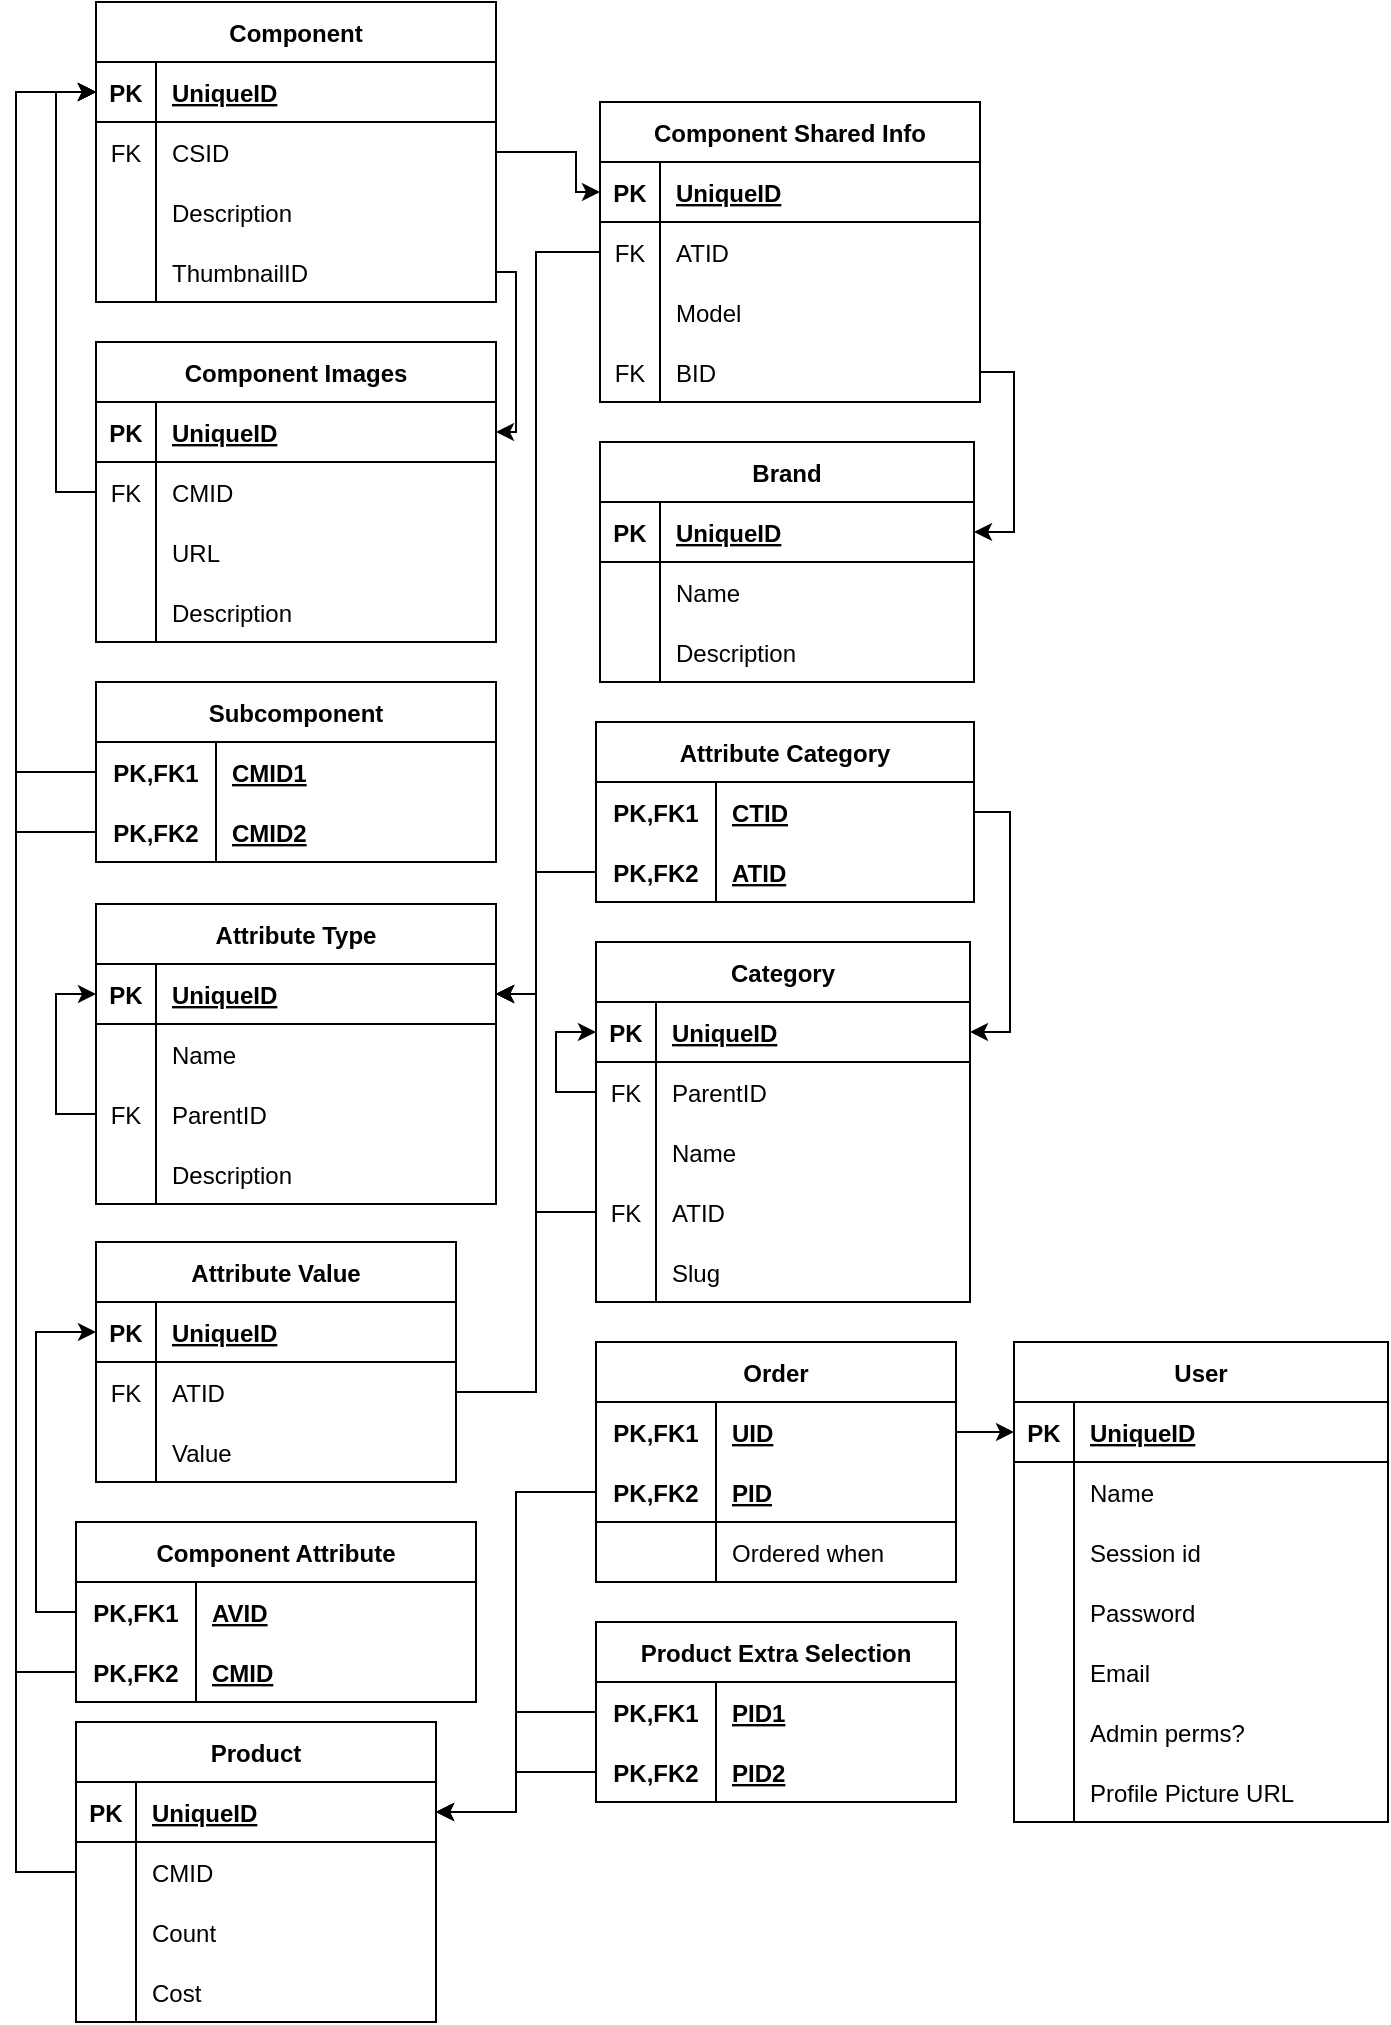 <mxfile version="15.8.7" type="device"><diagram id="23iRSUPoRavnBvh4doch" name="Page-1"><mxGraphModel dx="1422" dy="880" grid="1" gridSize="10" guides="1" tooltips="1" connect="1" arrows="1" fold="1" page="1" pageScale="1" pageWidth="827" pageHeight="1169" math="0" shadow="0"><root><mxCell id="0"/><mxCell id="1" parent="0"/><mxCell id="MmGcIDEYJPSd-V2OcOFl-33" value="User" style="shape=table;startSize=30;container=1;collapsible=1;childLayout=tableLayout;fixedRows=1;rowLines=0;fontStyle=1;align=center;resizeLast=1;html=0;" parent="1" vertex="1"><mxGeometry x="629" y="710" width="187" height="240" as="geometry"/></mxCell><mxCell id="MmGcIDEYJPSd-V2OcOFl-34" value="" style="shape=partialRectangle;collapsible=0;dropTarget=0;pointerEvents=0;fillColor=none;top=0;left=0;bottom=1;right=0;points=[[0,0.5],[1,0.5]];portConstraint=eastwest;html=0;" parent="MmGcIDEYJPSd-V2OcOFl-33" vertex="1"><mxGeometry y="30" width="187" height="30" as="geometry"/></mxCell><mxCell id="MmGcIDEYJPSd-V2OcOFl-35" value="PK" style="shape=partialRectangle;connectable=0;fillColor=none;top=0;left=0;bottom=0;right=0;fontStyle=1;overflow=hidden;html=0;" parent="MmGcIDEYJPSd-V2OcOFl-34" vertex="1"><mxGeometry width="30" height="30" as="geometry"><mxRectangle width="30" height="30" as="alternateBounds"/></mxGeometry></mxCell><mxCell id="MmGcIDEYJPSd-V2OcOFl-36" value="UniqueID" style="shape=partialRectangle;connectable=0;fillColor=none;top=0;left=0;bottom=0;right=0;align=left;spacingLeft=6;fontStyle=5;overflow=hidden;html=0;" parent="MmGcIDEYJPSd-V2OcOFl-34" vertex="1"><mxGeometry x="30" width="157" height="30" as="geometry"><mxRectangle width="157" height="30" as="alternateBounds"/></mxGeometry></mxCell><mxCell id="MmGcIDEYJPSd-V2OcOFl-37" value="" style="shape=partialRectangle;collapsible=0;dropTarget=0;pointerEvents=0;fillColor=none;top=0;left=0;bottom=0;right=0;points=[[0,0.5],[1,0.5]];portConstraint=eastwest;html=0;" parent="MmGcIDEYJPSd-V2OcOFl-33" vertex="1"><mxGeometry y="60" width="187" height="30" as="geometry"/></mxCell><mxCell id="MmGcIDEYJPSd-V2OcOFl-38" value="" style="shape=partialRectangle;connectable=0;fillColor=none;top=0;left=0;bottom=0;right=0;editable=1;overflow=hidden;html=0;" parent="MmGcIDEYJPSd-V2OcOFl-37" vertex="1"><mxGeometry width="30" height="30" as="geometry"><mxRectangle width="30" height="30" as="alternateBounds"/></mxGeometry></mxCell><mxCell id="MmGcIDEYJPSd-V2OcOFl-39" value="Name" style="shape=partialRectangle;connectable=0;fillColor=none;top=0;left=0;bottom=0;right=0;align=left;spacingLeft=6;overflow=hidden;html=0;" parent="MmGcIDEYJPSd-V2OcOFl-37" vertex="1"><mxGeometry x="30" width="157" height="30" as="geometry"><mxRectangle width="157" height="30" as="alternateBounds"/></mxGeometry></mxCell><mxCell id="MmGcIDEYJPSd-V2OcOFl-40" value="" style="shape=partialRectangle;collapsible=0;dropTarget=0;pointerEvents=0;fillColor=none;top=0;left=0;bottom=0;right=0;points=[[0,0.5],[1,0.5]];portConstraint=eastwest;html=0;" parent="MmGcIDEYJPSd-V2OcOFl-33" vertex="1"><mxGeometry y="90" width="187" height="30" as="geometry"/></mxCell><mxCell id="MmGcIDEYJPSd-V2OcOFl-41" value="" style="shape=partialRectangle;connectable=0;fillColor=none;top=0;left=0;bottom=0;right=0;editable=1;overflow=hidden;html=0;" parent="MmGcIDEYJPSd-V2OcOFl-40" vertex="1"><mxGeometry width="30" height="30" as="geometry"><mxRectangle width="30" height="30" as="alternateBounds"/></mxGeometry></mxCell><mxCell id="MmGcIDEYJPSd-V2OcOFl-42" value="Session id" style="shape=partialRectangle;connectable=0;fillColor=none;top=0;left=0;bottom=0;right=0;align=left;spacingLeft=6;overflow=hidden;html=0;" parent="MmGcIDEYJPSd-V2OcOFl-40" vertex="1"><mxGeometry x="30" width="157" height="30" as="geometry"><mxRectangle width="157" height="30" as="alternateBounds"/></mxGeometry></mxCell><mxCell id="MmGcIDEYJPSd-V2OcOFl-43" value="" style="shape=partialRectangle;collapsible=0;dropTarget=0;pointerEvents=0;fillColor=none;top=0;left=0;bottom=0;right=0;points=[[0,0.5],[1,0.5]];portConstraint=eastwest;html=0;" parent="MmGcIDEYJPSd-V2OcOFl-33" vertex="1"><mxGeometry y="120" width="187" height="30" as="geometry"/></mxCell><mxCell id="MmGcIDEYJPSd-V2OcOFl-44" value="" style="shape=partialRectangle;connectable=0;fillColor=none;top=0;left=0;bottom=0;right=0;editable=1;overflow=hidden;html=0;" parent="MmGcIDEYJPSd-V2OcOFl-43" vertex="1"><mxGeometry width="30" height="30" as="geometry"><mxRectangle width="30" height="30" as="alternateBounds"/></mxGeometry></mxCell><mxCell id="MmGcIDEYJPSd-V2OcOFl-45" value="Password" style="shape=partialRectangle;connectable=0;fillColor=none;top=0;left=0;bottom=0;right=0;align=left;spacingLeft=6;overflow=hidden;html=0;" parent="MmGcIDEYJPSd-V2OcOFl-43" vertex="1"><mxGeometry x="30" width="157" height="30" as="geometry"><mxRectangle width="157" height="30" as="alternateBounds"/></mxGeometry></mxCell><mxCell id="tNRwI_4g6TBKhlGuCXJg-9" style="shape=partialRectangle;collapsible=0;dropTarget=0;pointerEvents=0;fillColor=none;top=0;left=0;bottom=0;right=0;points=[[0,0.5],[1,0.5]];portConstraint=eastwest;html=0;" parent="MmGcIDEYJPSd-V2OcOFl-33" vertex="1"><mxGeometry y="150" width="187" height="30" as="geometry"/></mxCell><mxCell id="tNRwI_4g6TBKhlGuCXJg-10" style="shape=partialRectangle;connectable=0;fillColor=none;top=0;left=0;bottom=0;right=0;editable=1;overflow=hidden;html=0;" parent="tNRwI_4g6TBKhlGuCXJg-9" vertex="1"><mxGeometry width="30" height="30" as="geometry"><mxRectangle width="30" height="30" as="alternateBounds"/></mxGeometry></mxCell><mxCell id="tNRwI_4g6TBKhlGuCXJg-11" value="Email" style="shape=partialRectangle;connectable=0;fillColor=none;top=0;left=0;bottom=0;right=0;align=left;spacingLeft=6;overflow=hidden;html=0;" parent="tNRwI_4g6TBKhlGuCXJg-9" vertex="1"><mxGeometry x="30" width="157" height="30" as="geometry"><mxRectangle width="157" height="30" as="alternateBounds"/></mxGeometry></mxCell><mxCell id="tNRwI_4g6TBKhlGuCXJg-421" style="shape=partialRectangle;collapsible=0;dropTarget=0;pointerEvents=0;fillColor=none;top=0;left=0;bottom=0;right=0;points=[[0,0.5],[1,0.5]];portConstraint=eastwest;html=0;" parent="MmGcIDEYJPSd-V2OcOFl-33" vertex="1"><mxGeometry y="180" width="187" height="30" as="geometry"/></mxCell><mxCell id="tNRwI_4g6TBKhlGuCXJg-422" style="shape=partialRectangle;connectable=0;fillColor=none;top=0;left=0;bottom=0;right=0;editable=1;overflow=hidden;html=0;" parent="tNRwI_4g6TBKhlGuCXJg-421" vertex="1"><mxGeometry width="30" height="30" as="geometry"><mxRectangle width="30" height="30" as="alternateBounds"/></mxGeometry></mxCell><mxCell id="tNRwI_4g6TBKhlGuCXJg-423" value="Admin perms?" style="shape=partialRectangle;connectable=0;fillColor=none;top=0;left=0;bottom=0;right=0;align=left;spacingLeft=6;overflow=hidden;html=0;" parent="tNRwI_4g6TBKhlGuCXJg-421" vertex="1"><mxGeometry x="30" width="157" height="30" as="geometry"><mxRectangle width="157" height="30" as="alternateBounds"/></mxGeometry></mxCell><mxCell id="tNRwI_4g6TBKhlGuCXJg-439" style="shape=partialRectangle;collapsible=0;dropTarget=0;pointerEvents=0;fillColor=none;top=0;left=0;bottom=0;right=0;points=[[0,0.5],[1,0.5]];portConstraint=eastwest;html=0;" parent="MmGcIDEYJPSd-V2OcOFl-33" vertex="1"><mxGeometry y="210" width="187" height="30" as="geometry"/></mxCell><mxCell id="tNRwI_4g6TBKhlGuCXJg-440" style="shape=partialRectangle;connectable=0;fillColor=none;top=0;left=0;bottom=0;right=0;editable=1;overflow=hidden;html=0;" parent="tNRwI_4g6TBKhlGuCXJg-439" vertex="1"><mxGeometry width="30" height="30" as="geometry"><mxRectangle width="30" height="30" as="alternateBounds"/></mxGeometry></mxCell><mxCell id="tNRwI_4g6TBKhlGuCXJg-441" value="Profile Picture URL" style="shape=partialRectangle;connectable=0;fillColor=none;top=0;left=0;bottom=0;right=0;align=left;spacingLeft=6;overflow=hidden;html=0;" parent="tNRwI_4g6TBKhlGuCXJg-439" vertex="1"><mxGeometry x="30" width="157" height="30" as="geometry"><mxRectangle width="157" height="30" as="alternateBounds"/></mxGeometry></mxCell><mxCell id="tNRwI_4g6TBKhlGuCXJg-12" value="Category" style="shape=table;startSize=30;container=1;collapsible=1;childLayout=tableLayout;fixedRows=1;rowLines=0;fontStyle=1;align=center;resizeLast=1;" parent="1" vertex="1"><mxGeometry x="420" y="510" width="187" height="180" as="geometry"/></mxCell><mxCell id="tNRwI_4g6TBKhlGuCXJg-13" value="" style="shape=partialRectangle;collapsible=0;dropTarget=0;pointerEvents=0;fillColor=none;top=0;left=0;bottom=1;right=0;points=[[0,0.5],[1,0.5]];portConstraint=eastwest;" parent="tNRwI_4g6TBKhlGuCXJg-12" vertex="1"><mxGeometry y="30" width="187" height="30" as="geometry"/></mxCell><mxCell id="tNRwI_4g6TBKhlGuCXJg-14" value="PK" style="shape=partialRectangle;connectable=0;fillColor=none;top=0;left=0;bottom=0;right=0;fontStyle=1;overflow=hidden;" parent="tNRwI_4g6TBKhlGuCXJg-13" vertex="1"><mxGeometry width="30" height="30" as="geometry"><mxRectangle width="30" height="30" as="alternateBounds"/></mxGeometry></mxCell><mxCell id="tNRwI_4g6TBKhlGuCXJg-15" value="UniqueID" style="shape=partialRectangle;connectable=0;fillColor=none;top=0;left=0;bottom=0;right=0;align=left;spacingLeft=6;fontStyle=5;overflow=hidden;" parent="tNRwI_4g6TBKhlGuCXJg-13" vertex="1"><mxGeometry x="30" width="157" height="30" as="geometry"><mxRectangle width="157" height="30" as="alternateBounds"/></mxGeometry></mxCell><mxCell id="tNRwI_4g6TBKhlGuCXJg-26" style="edgeStyle=orthogonalEdgeStyle;rounded=0;orthogonalLoop=1;jettySize=auto;html=1;entryX=0;entryY=0.5;entryDx=0;entryDy=0;" parent="tNRwI_4g6TBKhlGuCXJg-12" target="tNRwI_4g6TBKhlGuCXJg-13" edge="1"><mxGeometry relative="1" as="geometry"/></mxCell><mxCell id="kxhBSiGNwXtFyT1vp2-s-200" style="edgeStyle=orthogonalEdgeStyle;rounded=0;orthogonalLoop=1;jettySize=auto;html=1;entryX=0;entryY=0.5;entryDx=0;entryDy=0;" parent="tNRwI_4g6TBKhlGuCXJg-12" source="hnGU2d2m3U3KhS0JqGgv-8" target="tNRwI_4g6TBKhlGuCXJg-13" edge="1"><mxGeometry relative="1" as="geometry"/></mxCell><mxCell id="hnGU2d2m3U3KhS0JqGgv-8" style="shape=partialRectangle;collapsible=0;dropTarget=0;pointerEvents=0;fillColor=none;top=0;left=0;bottom=0;right=0;points=[[0,0.5],[1,0.5]];portConstraint=eastwest;" parent="tNRwI_4g6TBKhlGuCXJg-12" vertex="1"><mxGeometry y="60" width="187" height="30" as="geometry"/></mxCell><mxCell id="hnGU2d2m3U3KhS0JqGgv-9" value="FK" style="shape=partialRectangle;connectable=0;fillColor=none;top=0;left=0;bottom=0;right=0;editable=1;overflow=hidden;" parent="hnGU2d2m3U3KhS0JqGgv-8" vertex="1"><mxGeometry width="30" height="30" as="geometry"><mxRectangle width="30" height="30" as="alternateBounds"/></mxGeometry></mxCell><mxCell id="hnGU2d2m3U3KhS0JqGgv-10" value="ParentID" style="shape=partialRectangle;connectable=0;fillColor=none;top=0;left=0;bottom=0;right=0;align=left;spacingLeft=6;overflow=hidden;" parent="hnGU2d2m3U3KhS0JqGgv-8" vertex="1"><mxGeometry x="30" width="157" height="30" as="geometry"><mxRectangle width="157" height="30" as="alternateBounds"/></mxGeometry></mxCell><mxCell id="tNRwI_4g6TBKhlGuCXJg-19" value="" style="shape=partialRectangle;collapsible=0;dropTarget=0;pointerEvents=0;fillColor=none;top=0;left=0;bottom=0;right=0;points=[[0,0.5],[1,0.5]];portConstraint=eastwest;" parent="tNRwI_4g6TBKhlGuCXJg-12" vertex="1"><mxGeometry y="90" width="187" height="30" as="geometry"/></mxCell><mxCell id="tNRwI_4g6TBKhlGuCXJg-20" value="" style="shape=partialRectangle;connectable=0;fillColor=none;top=0;left=0;bottom=0;right=0;editable=1;overflow=hidden;" parent="tNRwI_4g6TBKhlGuCXJg-19" vertex="1"><mxGeometry width="30" height="30" as="geometry"><mxRectangle width="30" height="30" as="alternateBounds"/></mxGeometry></mxCell><mxCell id="tNRwI_4g6TBKhlGuCXJg-21" value="Name" style="shape=partialRectangle;connectable=0;fillColor=none;top=0;left=0;bottom=0;right=0;align=left;spacingLeft=6;overflow=hidden;" parent="tNRwI_4g6TBKhlGuCXJg-19" vertex="1"><mxGeometry x="30" width="157" height="30" as="geometry"><mxRectangle width="157" height="30" as="alternateBounds"/></mxGeometry></mxCell><mxCell id="tNRwI_4g6TBKhlGuCXJg-412" style="shape=partialRectangle;collapsible=0;dropTarget=0;pointerEvents=0;fillColor=none;top=0;left=0;bottom=0;right=0;points=[[0,0.5],[1,0.5]];portConstraint=eastwest;" parent="tNRwI_4g6TBKhlGuCXJg-12" vertex="1"><mxGeometry y="120" width="187" height="30" as="geometry"/></mxCell><mxCell id="tNRwI_4g6TBKhlGuCXJg-413" value="FK" style="shape=partialRectangle;connectable=0;fillColor=none;top=0;left=0;bottom=0;right=0;editable=1;overflow=hidden;" parent="tNRwI_4g6TBKhlGuCXJg-412" vertex="1"><mxGeometry width="30" height="30" as="geometry"><mxRectangle width="30" height="30" as="alternateBounds"/></mxGeometry></mxCell><mxCell id="tNRwI_4g6TBKhlGuCXJg-414" value="ATID" style="shape=partialRectangle;connectable=0;fillColor=none;top=0;left=0;bottom=0;right=0;align=left;spacingLeft=6;overflow=hidden;" parent="tNRwI_4g6TBKhlGuCXJg-412" vertex="1"><mxGeometry x="30" width="157" height="30" as="geometry"><mxRectangle width="157" height="30" as="alternateBounds"/></mxGeometry></mxCell><mxCell id="My7fvn3C22tRZjhTI-W1-36" style="shape=partialRectangle;collapsible=0;dropTarget=0;pointerEvents=0;fillColor=none;top=0;left=0;bottom=0;right=0;points=[[0,0.5],[1,0.5]];portConstraint=eastwest;" parent="tNRwI_4g6TBKhlGuCXJg-12" vertex="1"><mxGeometry y="150" width="187" height="30" as="geometry"/></mxCell><mxCell id="My7fvn3C22tRZjhTI-W1-37" style="shape=partialRectangle;connectable=0;fillColor=none;top=0;left=0;bottom=0;right=0;editable=1;overflow=hidden;" parent="My7fvn3C22tRZjhTI-W1-36" vertex="1"><mxGeometry width="30" height="30" as="geometry"><mxRectangle width="30" height="30" as="alternateBounds"/></mxGeometry></mxCell><mxCell id="My7fvn3C22tRZjhTI-W1-38" value="Slug" style="shape=partialRectangle;connectable=0;fillColor=none;top=0;left=0;bottom=0;right=0;align=left;spacingLeft=6;overflow=hidden;" parent="My7fvn3C22tRZjhTI-W1-36" vertex="1"><mxGeometry x="30" width="157" height="30" as="geometry"><mxRectangle width="157" height="30" as="alternateBounds"/></mxGeometry></mxCell><mxCell id="tNRwI_4g6TBKhlGuCXJg-183" value="Order" style="shape=table;startSize=30;container=1;collapsible=1;childLayout=tableLayout;fixedRows=1;rowLines=0;fontStyle=1;align=center;resizeLast=1;" parent="1" vertex="1"><mxGeometry x="420" y="710" width="180" height="120" as="geometry"/></mxCell><mxCell id="tNRwI_4g6TBKhlGuCXJg-184" value="" style="shape=partialRectangle;collapsible=0;dropTarget=0;pointerEvents=0;fillColor=none;top=0;left=0;bottom=0;right=0;points=[[0,0.5],[1,0.5]];portConstraint=eastwest;" parent="tNRwI_4g6TBKhlGuCXJg-183" vertex="1"><mxGeometry y="30" width="180" height="30" as="geometry"/></mxCell><mxCell id="tNRwI_4g6TBKhlGuCXJg-185" value="PK,FK1" style="shape=partialRectangle;connectable=0;fillColor=none;top=0;left=0;bottom=0;right=0;fontStyle=1;overflow=hidden;" parent="tNRwI_4g6TBKhlGuCXJg-184" vertex="1"><mxGeometry width="60" height="30" as="geometry"><mxRectangle width="60" height="30" as="alternateBounds"/></mxGeometry></mxCell><mxCell id="tNRwI_4g6TBKhlGuCXJg-186" value="UID" style="shape=partialRectangle;connectable=0;fillColor=none;top=0;left=0;bottom=0;right=0;align=left;spacingLeft=6;fontStyle=5;overflow=hidden;" parent="tNRwI_4g6TBKhlGuCXJg-184" vertex="1"><mxGeometry x="60" width="120" height="30" as="geometry"><mxRectangle width="120" height="30" as="alternateBounds"/></mxGeometry></mxCell><mxCell id="tNRwI_4g6TBKhlGuCXJg-187" value="" style="shape=partialRectangle;collapsible=0;dropTarget=0;pointerEvents=0;fillColor=none;top=0;left=0;bottom=1;right=0;points=[[0,0.5],[1,0.5]];portConstraint=eastwest;" parent="tNRwI_4g6TBKhlGuCXJg-183" vertex="1"><mxGeometry y="60" width="180" height="30" as="geometry"/></mxCell><mxCell id="tNRwI_4g6TBKhlGuCXJg-188" value="PK,FK2" style="shape=partialRectangle;connectable=0;fillColor=none;top=0;left=0;bottom=0;right=0;fontStyle=1;overflow=hidden;" parent="tNRwI_4g6TBKhlGuCXJg-187" vertex="1"><mxGeometry width="60" height="30" as="geometry"><mxRectangle width="60" height="30" as="alternateBounds"/></mxGeometry></mxCell><mxCell id="tNRwI_4g6TBKhlGuCXJg-189" value="PID" style="shape=partialRectangle;connectable=0;fillColor=none;top=0;left=0;bottom=0;right=0;align=left;spacingLeft=6;fontStyle=5;overflow=hidden;" parent="tNRwI_4g6TBKhlGuCXJg-187" vertex="1"><mxGeometry x="60" width="120" height="30" as="geometry"><mxRectangle width="120" height="30" as="alternateBounds"/></mxGeometry></mxCell><mxCell id="tNRwI_4g6TBKhlGuCXJg-436" style="shape=partialRectangle;collapsible=0;dropTarget=0;pointerEvents=0;fillColor=none;top=0;left=0;bottom=1;right=0;points=[[0,0.5],[1,0.5]];portConstraint=eastwest;" parent="tNRwI_4g6TBKhlGuCXJg-183" vertex="1"><mxGeometry y="90" width="180" height="30" as="geometry"/></mxCell><mxCell id="tNRwI_4g6TBKhlGuCXJg-437" style="shape=partialRectangle;connectable=0;fillColor=none;top=0;left=0;bottom=0;right=0;fontStyle=1;overflow=hidden;" parent="tNRwI_4g6TBKhlGuCXJg-436" vertex="1"><mxGeometry width="60" height="30" as="geometry"><mxRectangle width="60" height="30" as="alternateBounds"/></mxGeometry></mxCell><mxCell id="tNRwI_4g6TBKhlGuCXJg-438" value="Ordered when" style="shape=partialRectangle;connectable=0;fillColor=none;top=0;left=0;bottom=0;right=0;align=left;spacingLeft=6;fontStyle=0;overflow=hidden;" parent="tNRwI_4g6TBKhlGuCXJg-436" vertex="1"><mxGeometry x="60" width="120" height="30" as="geometry"><mxRectangle width="120" height="30" as="alternateBounds"/></mxGeometry></mxCell><mxCell id="tNRwI_4g6TBKhlGuCXJg-322" style="edgeStyle=orthogonalEdgeStyle;rounded=0;orthogonalLoop=1;jettySize=auto;html=1;entryX=0;entryY=0.5;entryDx=0;entryDy=0;" parent="1" target="tNRwI_4g6TBKhlGuCXJg-13" edge="1"><mxGeometry relative="1" as="geometry"/></mxCell><mxCell id="tNRwI_4g6TBKhlGuCXJg-385" value="Attribute Type" style="shape=table;startSize=30;container=1;collapsible=1;childLayout=tableLayout;fixedRows=1;rowLines=0;fontStyle=1;align=center;resizeLast=1;" parent="1" vertex="1"><mxGeometry x="170" y="491" width="200" height="150" as="geometry"/></mxCell><mxCell id="tNRwI_4g6TBKhlGuCXJg-386" value="" style="shape=partialRectangle;collapsible=0;dropTarget=0;pointerEvents=0;fillColor=none;top=0;left=0;bottom=1;right=0;points=[[0,0.5],[1,0.5]];portConstraint=eastwest;" parent="tNRwI_4g6TBKhlGuCXJg-385" vertex="1"><mxGeometry y="30" width="200" height="30" as="geometry"/></mxCell><mxCell id="tNRwI_4g6TBKhlGuCXJg-387" value="PK" style="shape=partialRectangle;connectable=0;fillColor=none;top=0;left=0;bottom=0;right=0;fontStyle=1;overflow=hidden;" parent="tNRwI_4g6TBKhlGuCXJg-386" vertex="1"><mxGeometry width="30" height="30" as="geometry"><mxRectangle width="30" height="30" as="alternateBounds"/></mxGeometry></mxCell><mxCell id="tNRwI_4g6TBKhlGuCXJg-388" value="UniqueID" style="shape=partialRectangle;connectable=0;fillColor=none;top=0;left=0;bottom=0;right=0;align=left;spacingLeft=6;fontStyle=5;overflow=hidden;" parent="tNRwI_4g6TBKhlGuCXJg-386" vertex="1"><mxGeometry x="30" width="170" height="30" as="geometry"><mxRectangle width="170" height="30" as="alternateBounds"/></mxGeometry></mxCell><mxCell id="tNRwI_4g6TBKhlGuCXJg-389" value="" style="shape=partialRectangle;collapsible=0;dropTarget=0;pointerEvents=0;fillColor=none;top=0;left=0;bottom=0;right=0;points=[[0,0.5],[1,0.5]];portConstraint=eastwest;" parent="tNRwI_4g6TBKhlGuCXJg-385" vertex="1"><mxGeometry y="60" width="200" height="30" as="geometry"/></mxCell><mxCell id="tNRwI_4g6TBKhlGuCXJg-390" value="" style="shape=partialRectangle;connectable=0;fillColor=none;top=0;left=0;bottom=0;right=0;editable=1;overflow=hidden;" parent="tNRwI_4g6TBKhlGuCXJg-389" vertex="1"><mxGeometry width="30" height="30" as="geometry"><mxRectangle width="30" height="30" as="alternateBounds"/></mxGeometry></mxCell><mxCell id="tNRwI_4g6TBKhlGuCXJg-391" value="Name" style="shape=partialRectangle;connectable=0;fillColor=none;top=0;left=0;bottom=0;right=0;align=left;spacingLeft=6;overflow=hidden;" parent="tNRwI_4g6TBKhlGuCXJg-389" vertex="1"><mxGeometry x="30" width="170" height="30" as="geometry"><mxRectangle width="170" height="30" as="alternateBounds"/></mxGeometry></mxCell><mxCell id="kxhBSiGNwXtFyT1vp2-s-203" style="edgeStyle=orthogonalEdgeStyle;rounded=0;orthogonalLoop=1;jettySize=auto;html=1;entryX=0;entryY=0.5;entryDx=0;entryDy=0;" parent="tNRwI_4g6TBKhlGuCXJg-385" source="tNRwI_4g6TBKhlGuCXJg-392" target="tNRwI_4g6TBKhlGuCXJg-386" edge="1"><mxGeometry relative="1" as="geometry"/></mxCell><mxCell id="tNRwI_4g6TBKhlGuCXJg-392" value="" style="shape=partialRectangle;collapsible=0;dropTarget=0;pointerEvents=0;fillColor=none;top=0;left=0;bottom=0;right=0;points=[[0,0.5],[1,0.5]];portConstraint=eastwest;" parent="tNRwI_4g6TBKhlGuCXJg-385" vertex="1"><mxGeometry y="90" width="200" height="30" as="geometry"/></mxCell><mxCell id="tNRwI_4g6TBKhlGuCXJg-393" value="FK" style="shape=partialRectangle;connectable=0;fillColor=none;top=0;left=0;bottom=0;right=0;editable=1;overflow=hidden;" parent="tNRwI_4g6TBKhlGuCXJg-392" vertex="1"><mxGeometry width="30" height="30" as="geometry"><mxRectangle width="30" height="30" as="alternateBounds"/></mxGeometry></mxCell><mxCell id="tNRwI_4g6TBKhlGuCXJg-394" value="ParentID" style="shape=partialRectangle;connectable=0;fillColor=none;top=0;left=0;bottom=0;right=0;align=left;spacingLeft=6;overflow=hidden;" parent="tNRwI_4g6TBKhlGuCXJg-392" vertex="1"><mxGeometry x="30" width="170" height="30" as="geometry"><mxRectangle width="170" height="30" as="alternateBounds"/></mxGeometry></mxCell><mxCell id="tNRwI_4g6TBKhlGuCXJg-767" style="shape=partialRectangle;collapsible=0;dropTarget=0;pointerEvents=0;fillColor=none;top=0;left=0;bottom=0;right=0;points=[[0,0.5],[1,0.5]];portConstraint=eastwest;" parent="tNRwI_4g6TBKhlGuCXJg-385" vertex="1"><mxGeometry y="120" width="200" height="30" as="geometry"/></mxCell><mxCell id="tNRwI_4g6TBKhlGuCXJg-768" style="shape=partialRectangle;connectable=0;fillColor=none;top=0;left=0;bottom=0;right=0;editable=1;overflow=hidden;" parent="tNRwI_4g6TBKhlGuCXJg-767" vertex="1"><mxGeometry width="30" height="30" as="geometry"><mxRectangle width="30" height="30" as="alternateBounds"/></mxGeometry></mxCell><mxCell id="tNRwI_4g6TBKhlGuCXJg-769" value="Description" style="shape=partialRectangle;connectable=0;fillColor=none;top=0;left=0;bottom=0;right=0;align=left;spacingLeft=6;overflow=hidden;" parent="tNRwI_4g6TBKhlGuCXJg-767" vertex="1"><mxGeometry x="30" width="170" height="30" as="geometry"><mxRectangle width="170" height="30" as="alternateBounds"/></mxGeometry></mxCell><mxCell id="tNRwI_4g6TBKhlGuCXJg-488" value="Component Attribute" style="shape=table;startSize=30;container=1;collapsible=1;childLayout=tableLayout;fixedRows=1;rowLines=0;fontStyle=1;align=center;resizeLast=1;" parent="1" vertex="1"><mxGeometry x="160" y="800" width="200" height="90" as="geometry"/></mxCell><mxCell id="tNRwI_4g6TBKhlGuCXJg-489" value="" style="shape=partialRectangle;collapsible=0;dropTarget=0;pointerEvents=0;fillColor=none;top=0;left=0;bottom=0;right=0;points=[[0,0.5],[1,0.5]];portConstraint=eastwest;" parent="tNRwI_4g6TBKhlGuCXJg-488" vertex="1"><mxGeometry y="30" width="200" height="30" as="geometry"/></mxCell><mxCell id="tNRwI_4g6TBKhlGuCXJg-490" value="PK,FK1" style="shape=partialRectangle;connectable=0;fillColor=none;top=0;left=0;bottom=0;right=0;fontStyle=1;overflow=hidden;" parent="tNRwI_4g6TBKhlGuCXJg-489" vertex="1"><mxGeometry width="60" height="30" as="geometry"><mxRectangle width="60" height="30" as="alternateBounds"/></mxGeometry></mxCell><mxCell id="tNRwI_4g6TBKhlGuCXJg-491" value="AVID" style="shape=partialRectangle;connectable=0;fillColor=none;top=0;left=0;bottom=0;right=0;align=left;spacingLeft=6;fontStyle=5;overflow=hidden;" parent="tNRwI_4g6TBKhlGuCXJg-489" vertex="1"><mxGeometry x="60" width="140" height="30" as="geometry"><mxRectangle width="140" height="30" as="alternateBounds"/></mxGeometry></mxCell><mxCell id="tNRwI_4g6TBKhlGuCXJg-492" value="" style="shape=partialRectangle;collapsible=0;dropTarget=0;pointerEvents=0;fillColor=none;top=0;left=0;bottom=1;right=0;points=[[0,0.5],[1,0.5]];portConstraint=eastwest;" parent="tNRwI_4g6TBKhlGuCXJg-488" vertex="1"><mxGeometry y="60" width="200" height="30" as="geometry"/></mxCell><mxCell id="tNRwI_4g6TBKhlGuCXJg-493" value="PK,FK2" style="shape=partialRectangle;connectable=0;fillColor=none;top=0;left=0;bottom=0;right=0;fontStyle=1;overflow=hidden;" parent="tNRwI_4g6TBKhlGuCXJg-492" vertex="1"><mxGeometry width="60" height="30" as="geometry"><mxRectangle width="60" height="30" as="alternateBounds"/></mxGeometry></mxCell><mxCell id="tNRwI_4g6TBKhlGuCXJg-494" value="CMID" style="shape=partialRectangle;connectable=0;fillColor=none;top=0;left=0;bottom=0;right=0;align=left;spacingLeft=6;fontStyle=5;overflow=hidden;" parent="tNRwI_4g6TBKhlGuCXJg-492" vertex="1"><mxGeometry x="60" width="140" height="30" as="geometry"><mxRectangle width="140" height="30" as="alternateBounds"/></mxGeometry></mxCell><mxCell id="tNRwI_4g6TBKhlGuCXJg-501" value="Subcomponent" style="shape=table;startSize=30;container=1;collapsible=1;childLayout=tableLayout;fixedRows=1;rowLines=0;fontStyle=1;align=center;resizeLast=1;" parent="1" vertex="1"><mxGeometry x="170" y="380" width="200" height="90" as="geometry"/></mxCell><mxCell id="tNRwI_4g6TBKhlGuCXJg-502" value="" style="shape=partialRectangle;collapsible=0;dropTarget=0;pointerEvents=0;fillColor=none;top=0;left=0;bottom=0;right=0;points=[[0,0.5],[1,0.5]];portConstraint=eastwest;" parent="tNRwI_4g6TBKhlGuCXJg-501" vertex="1"><mxGeometry y="30" width="200" height="30" as="geometry"/></mxCell><mxCell id="tNRwI_4g6TBKhlGuCXJg-503" value="PK,FK1" style="shape=partialRectangle;connectable=0;fillColor=none;top=0;left=0;bottom=0;right=0;fontStyle=1;overflow=hidden;" parent="tNRwI_4g6TBKhlGuCXJg-502" vertex="1"><mxGeometry width="60" height="30" as="geometry"><mxRectangle width="60" height="30" as="alternateBounds"/></mxGeometry></mxCell><mxCell id="tNRwI_4g6TBKhlGuCXJg-504" value="CMID1" style="shape=partialRectangle;connectable=0;fillColor=none;top=0;left=0;bottom=0;right=0;align=left;spacingLeft=6;fontStyle=5;overflow=hidden;" parent="tNRwI_4g6TBKhlGuCXJg-502" vertex="1"><mxGeometry x="60" width="140" height="30" as="geometry"><mxRectangle width="140" height="30" as="alternateBounds"/></mxGeometry></mxCell><mxCell id="tNRwI_4g6TBKhlGuCXJg-529" style="shape=partialRectangle;collapsible=0;dropTarget=0;pointerEvents=0;fillColor=none;top=0;left=0;bottom=0;right=0;points=[[0,0.5],[1,0.5]];portConstraint=eastwest;" parent="tNRwI_4g6TBKhlGuCXJg-501" vertex="1"><mxGeometry y="60" width="200" height="30" as="geometry"/></mxCell><mxCell id="tNRwI_4g6TBKhlGuCXJg-530" value="PK,FK2" style="shape=partialRectangle;connectable=0;fillColor=none;top=0;left=0;bottom=0;right=0;fontStyle=1;overflow=hidden;" parent="tNRwI_4g6TBKhlGuCXJg-529" vertex="1"><mxGeometry width="60" height="30" as="geometry"><mxRectangle width="60" height="30" as="alternateBounds"/></mxGeometry></mxCell><mxCell id="tNRwI_4g6TBKhlGuCXJg-531" value="CMID2" style="shape=partialRectangle;connectable=0;fillColor=none;top=0;left=0;bottom=0;right=0;align=left;spacingLeft=6;fontStyle=5;overflow=hidden;" parent="tNRwI_4g6TBKhlGuCXJg-529" vertex="1"><mxGeometry x="60" width="140" height="30" as="geometry"><mxRectangle width="140" height="30" as="alternateBounds"/></mxGeometry></mxCell><mxCell id="My7fvn3C22tRZjhTI-W1-98" style="edgeStyle=orthogonalEdgeStyle;rounded=0;orthogonalLoop=1;jettySize=auto;html=1;" parent="1" source="tNRwI_4g6TBKhlGuCXJg-731" target="My7fvn3C22tRZjhTI-W1-86" edge="1"><mxGeometry relative="1" as="geometry"/></mxCell><mxCell id="tNRwI_4g6TBKhlGuCXJg-731" value="Product Extra Selection" style="shape=table;startSize=30;container=1;collapsible=1;childLayout=tableLayout;fixedRows=1;rowLines=0;fontStyle=1;align=center;resizeLast=1;" parent="1" vertex="1"><mxGeometry x="420" y="850" width="180" height="90" as="geometry"/></mxCell><mxCell id="tNRwI_4g6TBKhlGuCXJg-732" value="" style="shape=partialRectangle;collapsible=0;dropTarget=0;pointerEvents=0;fillColor=none;top=0;left=0;bottom=0;right=0;points=[[0,0.5],[1,0.5]];portConstraint=eastwest;" parent="tNRwI_4g6TBKhlGuCXJg-731" vertex="1"><mxGeometry y="30" width="180" height="30" as="geometry"/></mxCell><mxCell id="tNRwI_4g6TBKhlGuCXJg-733" value="PK,FK1" style="shape=partialRectangle;connectable=0;fillColor=none;top=0;left=0;bottom=0;right=0;fontStyle=1;overflow=hidden;" parent="tNRwI_4g6TBKhlGuCXJg-732" vertex="1"><mxGeometry width="60" height="30" as="geometry"><mxRectangle width="60" height="30" as="alternateBounds"/></mxGeometry></mxCell><mxCell id="tNRwI_4g6TBKhlGuCXJg-734" value="PID1" style="shape=partialRectangle;connectable=0;fillColor=none;top=0;left=0;bottom=0;right=0;align=left;spacingLeft=6;fontStyle=5;overflow=hidden;" parent="tNRwI_4g6TBKhlGuCXJg-732" vertex="1"><mxGeometry x="60" width="120" height="30" as="geometry"><mxRectangle width="120" height="30" as="alternateBounds"/></mxGeometry></mxCell><mxCell id="tNRwI_4g6TBKhlGuCXJg-735" value="" style="shape=partialRectangle;collapsible=0;dropTarget=0;pointerEvents=0;fillColor=none;top=0;left=0;bottom=1;right=0;points=[[0,0.5],[1,0.5]];portConstraint=eastwest;" parent="tNRwI_4g6TBKhlGuCXJg-731" vertex="1"><mxGeometry y="60" width="180" height="30" as="geometry"/></mxCell><mxCell id="tNRwI_4g6TBKhlGuCXJg-736" value="PK,FK2" style="shape=partialRectangle;connectable=0;fillColor=none;top=0;left=0;bottom=0;right=0;fontStyle=1;overflow=hidden;" parent="tNRwI_4g6TBKhlGuCXJg-735" vertex="1"><mxGeometry width="60" height="30" as="geometry"><mxRectangle width="60" height="30" as="alternateBounds"/></mxGeometry></mxCell><mxCell id="tNRwI_4g6TBKhlGuCXJg-737" value="PID2" style="shape=partialRectangle;connectable=0;fillColor=none;top=0;left=0;bottom=0;right=0;align=left;spacingLeft=6;fontStyle=5;overflow=hidden;" parent="tNRwI_4g6TBKhlGuCXJg-735" vertex="1"><mxGeometry x="60" width="120" height="30" as="geometry"><mxRectangle width="120" height="30" as="alternateBounds"/></mxGeometry></mxCell><mxCell id="tNRwI_4g6TBKhlGuCXJg-770" value="Component Shared Info" style="shape=table;startSize=30;container=1;collapsible=1;childLayout=tableLayout;fixedRows=1;rowLines=0;fontStyle=1;align=center;resizeLast=1;" parent="1" vertex="1"><mxGeometry x="422" y="90" width="190" height="150" as="geometry"/></mxCell><mxCell id="tNRwI_4g6TBKhlGuCXJg-771" value="" style="shape=partialRectangle;collapsible=0;dropTarget=0;pointerEvents=0;fillColor=none;top=0;left=0;bottom=1;right=0;points=[[0,0.5],[1,0.5]];portConstraint=eastwest;" parent="tNRwI_4g6TBKhlGuCXJg-770" vertex="1"><mxGeometry y="30" width="190" height="30" as="geometry"/></mxCell><mxCell id="tNRwI_4g6TBKhlGuCXJg-772" value="PK" style="shape=partialRectangle;connectable=0;fillColor=none;top=0;left=0;bottom=0;right=0;fontStyle=1;overflow=hidden;" parent="tNRwI_4g6TBKhlGuCXJg-771" vertex="1"><mxGeometry width="30" height="30" as="geometry"><mxRectangle width="30" height="30" as="alternateBounds"/></mxGeometry></mxCell><mxCell id="tNRwI_4g6TBKhlGuCXJg-773" value="UniqueID" style="shape=partialRectangle;connectable=0;fillColor=none;top=0;left=0;bottom=0;right=0;align=left;spacingLeft=6;fontStyle=5;overflow=hidden;" parent="tNRwI_4g6TBKhlGuCXJg-771" vertex="1"><mxGeometry x="30" width="160" height="30" as="geometry"><mxRectangle width="160" height="30" as="alternateBounds"/></mxGeometry></mxCell><mxCell id="tNRwI_4g6TBKhlGuCXJg-774" value="" style="shape=partialRectangle;collapsible=0;dropTarget=0;pointerEvents=0;fillColor=none;top=0;left=0;bottom=0;right=0;points=[[0,0.5],[1,0.5]];portConstraint=eastwest;" parent="tNRwI_4g6TBKhlGuCXJg-770" vertex="1"><mxGeometry y="60" width="190" height="30" as="geometry"/></mxCell><mxCell id="tNRwI_4g6TBKhlGuCXJg-775" value="FK" style="shape=partialRectangle;connectable=0;fillColor=none;top=0;left=0;bottom=0;right=0;editable=1;overflow=hidden;" parent="tNRwI_4g6TBKhlGuCXJg-774" vertex="1"><mxGeometry width="30" height="30" as="geometry"><mxRectangle width="30" height="30" as="alternateBounds"/></mxGeometry></mxCell><mxCell id="tNRwI_4g6TBKhlGuCXJg-776" value="ATID" style="shape=partialRectangle;connectable=0;fillColor=none;top=0;left=0;bottom=0;right=0;align=left;spacingLeft=6;overflow=hidden;" parent="tNRwI_4g6TBKhlGuCXJg-774" vertex="1"><mxGeometry x="30" width="160" height="30" as="geometry"><mxRectangle width="160" height="30" as="alternateBounds"/></mxGeometry></mxCell><mxCell id="kxhBSiGNwXtFyT1vp2-s-20" style="shape=partialRectangle;collapsible=0;dropTarget=0;pointerEvents=0;fillColor=none;top=0;left=0;bottom=0;right=0;points=[[0,0.5],[1,0.5]];portConstraint=eastwest;" parent="tNRwI_4g6TBKhlGuCXJg-770" vertex="1"><mxGeometry y="90" width="190" height="30" as="geometry"/></mxCell><mxCell id="kxhBSiGNwXtFyT1vp2-s-21" value="" style="shape=partialRectangle;connectable=0;fillColor=none;top=0;left=0;bottom=0;right=0;editable=1;overflow=hidden;" parent="kxhBSiGNwXtFyT1vp2-s-20" vertex="1"><mxGeometry width="30" height="30" as="geometry"><mxRectangle width="30" height="30" as="alternateBounds"/></mxGeometry></mxCell><mxCell id="kxhBSiGNwXtFyT1vp2-s-22" value="Model" style="shape=partialRectangle;connectable=0;fillColor=none;top=0;left=0;bottom=0;right=0;align=left;spacingLeft=6;overflow=hidden;" parent="kxhBSiGNwXtFyT1vp2-s-20" vertex="1"><mxGeometry x="30" width="160" height="30" as="geometry"><mxRectangle width="160" height="30" as="alternateBounds"/></mxGeometry></mxCell><mxCell id="My7fvn3C22tRZjhTI-W1-18" style="shape=partialRectangle;collapsible=0;dropTarget=0;pointerEvents=0;fillColor=none;top=0;left=0;bottom=0;right=0;points=[[0,0.5],[1,0.5]];portConstraint=eastwest;" parent="tNRwI_4g6TBKhlGuCXJg-770" vertex="1"><mxGeometry y="120" width="190" height="30" as="geometry"/></mxCell><mxCell id="My7fvn3C22tRZjhTI-W1-19" value="FK" style="shape=partialRectangle;connectable=0;fillColor=none;top=0;left=0;bottom=0;right=0;editable=1;overflow=hidden;" parent="My7fvn3C22tRZjhTI-W1-18" vertex="1"><mxGeometry width="30" height="30" as="geometry"><mxRectangle width="30" height="30" as="alternateBounds"/></mxGeometry></mxCell><mxCell id="My7fvn3C22tRZjhTI-W1-20" value="BID" style="shape=partialRectangle;connectable=0;fillColor=none;top=0;left=0;bottom=0;right=0;align=left;spacingLeft=6;overflow=hidden;" parent="My7fvn3C22tRZjhTI-W1-18" vertex="1"><mxGeometry x="30" width="160" height="30" as="geometry"><mxRectangle width="160" height="30" as="alternateBounds"/></mxGeometry></mxCell><mxCell id="tNRwI_4g6TBKhlGuCXJg-798" style="edgeStyle=orthogonalEdgeStyle;rounded=0;orthogonalLoop=1;jettySize=auto;html=1;" parent="1" source="tNRwI_4g6TBKhlGuCXJg-502" edge="1"><mxGeometry relative="1" as="geometry"><Array as="points"><mxPoint x="390" y="510"/><mxPoint x="390" y="375"/></Array></mxGeometry></mxCell><mxCell id="tNRwI_4g6TBKhlGuCXJg-799" style="edgeStyle=orthogonalEdgeStyle;rounded=0;orthogonalLoop=1;jettySize=auto;html=1;entryX=1;entryY=0.5;entryDx=0;entryDy=0;" parent="1" source="tNRwI_4g6TBKhlGuCXJg-529" edge="1"><mxGeometry relative="1" as="geometry"><Array as="points"><mxPoint x="390" y="540"/><mxPoint x="390" y="375"/></Array></mxGeometry></mxCell><mxCell id="tNRwI_4g6TBKhlGuCXJg-802" style="edgeStyle=orthogonalEdgeStyle;rounded=0;orthogonalLoop=1;jettySize=auto;html=1;entryX=1;entryY=0.5;entryDx=0;entryDy=0;" parent="1" source="tNRwI_4g6TBKhlGuCXJg-489" edge="1"><mxGeometry relative="1" as="geometry"><Array as="points"><mxPoint x="390" y="645"/><mxPoint x="390" y="375"/></Array></mxGeometry></mxCell><mxCell id="tNRwI_4g6TBKhlGuCXJg-804" style="edgeStyle=orthogonalEdgeStyle;rounded=0;orthogonalLoop=1;jettySize=auto;html=1;entryX=1;entryY=0.5;entryDx=0;entryDy=0;" parent="1" source="tNRwI_4g6TBKhlGuCXJg-732" edge="1"><mxGeometry relative="1" as="geometry"><Array as="points"><mxPoint x="390" y="815"/><mxPoint x="390" y="375"/></Array></mxGeometry></mxCell><mxCell id="tNRwI_4g6TBKhlGuCXJg-805" style="edgeStyle=orthogonalEdgeStyle;rounded=0;orthogonalLoop=1;jettySize=auto;html=1;entryX=1;entryY=0.5;entryDx=0;entryDy=0;" parent="1" source="tNRwI_4g6TBKhlGuCXJg-735" edge="1"><mxGeometry relative="1" as="geometry"><Array as="points"><mxPoint x="390" y="845"/><mxPoint x="390" y="375"/></Array></mxGeometry></mxCell><mxCell id="kxhBSiGNwXtFyT1vp2-s-4" value="Brand" style="shape=table;startSize=30;container=1;collapsible=1;childLayout=tableLayout;fixedRows=1;rowLines=0;fontStyle=1;align=center;resizeLast=1;" parent="1" vertex="1"><mxGeometry x="422" y="260" width="187" height="120" as="geometry"/></mxCell><mxCell id="kxhBSiGNwXtFyT1vp2-s-5" value="" style="shape=partialRectangle;collapsible=0;dropTarget=0;pointerEvents=0;fillColor=none;top=0;left=0;bottom=1;right=0;points=[[0,0.5],[1,0.5]];portConstraint=eastwest;" parent="kxhBSiGNwXtFyT1vp2-s-4" vertex="1"><mxGeometry y="30" width="187" height="30" as="geometry"/></mxCell><mxCell id="kxhBSiGNwXtFyT1vp2-s-6" value="PK" style="shape=partialRectangle;connectable=0;fillColor=none;top=0;left=0;bottom=0;right=0;fontStyle=1;overflow=hidden;" parent="kxhBSiGNwXtFyT1vp2-s-5" vertex="1"><mxGeometry width="30" height="30" as="geometry"><mxRectangle width="30" height="30" as="alternateBounds"/></mxGeometry></mxCell><mxCell id="kxhBSiGNwXtFyT1vp2-s-7" value="UniqueID" style="shape=partialRectangle;connectable=0;fillColor=none;top=0;left=0;bottom=0;right=0;align=left;spacingLeft=6;fontStyle=5;overflow=hidden;" parent="kxhBSiGNwXtFyT1vp2-s-5" vertex="1"><mxGeometry x="30" width="157" height="30" as="geometry"><mxRectangle width="157" height="30" as="alternateBounds"/></mxGeometry></mxCell><mxCell id="kxhBSiGNwXtFyT1vp2-s-8" value="" style="shape=partialRectangle;collapsible=0;dropTarget=0;pointerEvents=0;fillColor=none;top=0;left=0;bottom=0;right=0;points=[[0,0.5],[1,0.5]];portConstraint=eastwest;" parent="kxhBSiGNwXtFyT1vp2-s-4" vertex="1"><mxGeometry y="60" width="187" height="30" as="geometry"/></mxCell><mxCell id="kxhBSiGNwXtFyT1vp2-s-9" value="" style="shape=partialRectangle;connectable=0;fillColor=none;top=0;left=0;bottom=0;right=0;editable=1;overflow=hidden;" parent="kxhBSiGNwXtFyT1vp2-s-8" vertex="1"><mxGeometry width="30" height="30" as="geometry"><mxRectangle width="30" height="30" as="alternateBounds"/></mxGeometry></mxCell><mxCell id="kxhBSiGNwXtFyT1vp2-s-10" value="Name" style="shape=partialRectangle;connectable=0;fillColor=none;top=0;left=0;bottom=0;right=0;align=left;spacingLeft=6;overflow=hidden;" parent="kxhBSiGNwXtFyT1vp2-s-8" vertex="1"><mxGeometry x="30" width="157" height="30" as="geometry"><mxRectangle width="157" height="30" as="alternateBounds"/></mxGeometry></mxCell><mxCell id="kxhBSiGNwXtFyT1vp2-s-11" value="" style="shape=partialRectangle;collapsible=0;dropTarget=0;pointerEvents=0;fillColor=none;top=0;left=0;bottom=0;right=0;points=[[0,0.5],[1,0.5]];portConstraint=eastwest;" parent="kxhBSiGNwXtFyT1vp2-s-4" vertex="1"><mxGeometry y="90" width="187" height="30" as="geometry"/></mxCell><mxCell id="kxhBSiGNwXtFyT1vp2-s-12" value="" style="shape=partialRectangle;connectable=0;fillColor=none;top=0;left=0;bottom=0;right=0;editable=1;overflow=hidden;" parent="kxhBSiGNwXtFyT1vp2-s-11" vertex="1"><mxGeometry width="30" height="30" as="geometry"><mxRectangle width="30" height="30" as="alternateBounds"/></mxGeometry></mxCell><mxCell id="kxhBSiGNwXtFyT1vp2-s-13" value="Description" style="shape=partialRectangle;connectable=0;fillColor=none;top=0;left=0;bottom=0;right=0;align=left;spacingLeft=6;overflow=hidden;" parent="kxhBSiGNwXtFyT1vp2-s-11" vertex="1"><mxGeometry x="30" width="157" height="30" as="geometry"><mxRectangle width="157" height="30" as="alternateBounds"/></mxGeometry></mxCell><mxCell id="kxhBSiGNwXtFyT1vp2-s-168" value="Attribute Category" style="shape=table;startSize=30;container=1;collapsible=1;childLayout=tableLayout;fixedRows=1;rowLines=0;fontStyle=1;align=center;resizeLast=1;" parent="1" vertex="1"><mxGeometry x="420" y="400" width="189" height="90" as="geometry"/></mxCell><mxCell id="kxhBSiGNwXtFyT1vp2-s-169" value="" style="shape=partialRectangle;collapsible=0;dropTarget=0;pointerEvents=0;fillColor=none;top=0;left=0;bottom=0;right=0;points=[[0,0.5],[1,0.5]];portConstraint=eastwest;" parent="kxhBSiGNwXtFyT1vp2-s-168" vertex="1"><mxGeometry y="30" width="189" height="30" as="geometry"/></mxCell><mxCell id="kxhBSiGNwXtFyT1vp2-s-170" value="PK,FK1" style="shape=partialRectangle;connectable=0;fillColor=none;top=0;left=0;bottom=0;right=0;fontStyle=1;overflow=hidden;" parent="kxhBSiGNwXtFyT1vp2-s-169" vertex="1"><mxGeometry width="60" height="30" as="geometry"><mxRectangle width="60" height="30" as="alternateBounds"/></mxGeometry></mxCell><mxCell id="kxhBSiGNwXtFyT1vp2-s-171" value="CTID" style="shape=partialRectangle;connectable=0;fillColor=none;top=0;left=0;bottom=0;right=0;align=left;spacingLeft=6;fontStyle=5;overflow=hidden;" parent="kxhBSiGNwXtFyT1vp2-s-169" vertex="1"><mxGeometry x="60" width="129" height="30" as="geometry"><mxRectangle width="129" height="30" as="alternateBounds"/></mxGeometry></mxCell><mxCell id="kxhBSiGNwXtFyT1vp2-s-172" value="" style="shape=partialRectangle;collapsible=0;dropTarget=0;pointerEvents=0;fillColor=none;top=0;left=0;bottom=1;right=0;points=[[0,0.5],[1,0.5]];portConstraint=eastwest;" parent="kxhBSiGNwXtFyT1vp2-s-168" vertex="1"><mxGeometry y="60" width="189" height="30" as="geometry"/></mxCell><mxCell id="kxhBSiGNwXtFyT1vp2-s-173" value="PK,FK2" style="shape=partialRectangle;connectable=0;fillColor=none;top=0;left=0;bottom=0;right=0;fontStyle=1;overflow=hidden;" parent="kxhBSiGNwXtFyT1vp2-s-172" vertex="1"><mxGeometry width="60" height="30" as="geometry"><mxRectangle width="60" height="30" as="alternateBounds"/></mxGeometry></mxCell><mxCell id="kxhBSiGNwXtFyT1vp2-s-174" value="ATID" style="shape=partialRectangle;connectable=0;fillColor=none;top=0;left=0;bottom=0;right=0;align=left;spacingLeft=6;fontStyle=5;overflow=hidden;" parent="kxhBSiGNwXtFyT1vp2-s-172" vertex="1"><mxGeometry x="60" width="129" height="30" as="geometry"><mxRectangle width="129" height="30" as="alternateBounds"/></mxGeometry></mxCell><mxCell id="kxhBSiGNwXtFyT1vp2-s-204" style="edgeStyle=orthogonalEdgeStyle;rounded=0;orthogonalLoop=1;jettySize=auto;html=1;entryX=0;entryY=0.5;entryDx=0;entryDy=0;" parent="1" source="tNRwI_4g6TBKhlGuCXJg-184" target="MmGcIDEYJPSd-V2OcOFl-34" edge="1"><mxGeometry relative="1" as="geometry"/></mxCell><mxCell id="kxhBSiGNwXtFyT1vp2-s-238" style="edgeStyle=orthogonalEdgeStyle;rounded=0;orthogonalLoop=1;jettySize=auto;html=1;entryX=0;entryY=0.5;entryDx=0;entryDy=0;" parent="1" target="tNRwI_4g6TBKhlGuCXJg-386" edge="1"><mxGeometry relative="1" as="geometry"/></mxCell><mxCell id="kxhBSiGNwXtFyT1vp2-s-241" value="Component" style="shape=table;startSize=30;container=1;collapsible=1;childLayout=tableLayout;fixedRows=1;rowLines=0;fontStyle=1;align=center;resizeLast=1;" parent="1" vertex="1"><mxGeometry x="170" y="40" width="200" height="150" as="geometry"/></mxCell><mxCell id="kxhBSiGNwXtFyT1vp2-s-242" value="" style="shape=partialRectangle;collapsible=0;dropTarget=0;pointerEvents=0;fillColor=none;top=0;left=0;bottom=1;right=0;points=[[0,0.5],[1,0.5]];portConstraint=eastwest;" parent="kxhBSiGNwXtFyT1vp2-s-241" vertex="1"><mxGeometry y="30" width="200" height="30" as="geometry"/></mxCell><mxCell id="kxhBSiGNwXtFyT1vp2-s-243" value="PK" style="shape=partialRectangle;connectable=0;fillColor=none;top=0;left=0;bottom=0;right=0;fontStyle=1;overflow=hidden;" parent="kxhBSiGNwXtFyT1vp2-s-242" vertex="1"><mxGeometry width="30" height="30" as="geometry"><mxRectangle width="30" height="30" as="alternateBounds"/></mxGeometry></mxCell><mxCell id="kxhBSiGNwXtFyT1vp2-s-244" value="UniqueID" style="shape=partialRectangle;connectable=0;fillColor=none;top=0;left=0;bottom=0;right=0;align=left;spacingLeft=6;fontStyle=5;overflow=hidden;" parent="kxhBSiGNwXtFyT1vp2-s-242" vertex="1"><mxGeometry x="30" width="170" height="30" as="geometry"><mxRectangle width="170" height="30" as="alternateBounds"/></mxGeometry></mxCell><mxCell id="kxhBSiGNwXtFyT1vp2-s-245" value="" style="shape=partialRectangle;collapsible=0;dropTarget=0;pointerEvents=0;fillColor=none;top=0;left=0;bottom=0;right=0;points=[[0,0.5],[1,0.5]];portConstraint=eastwest;" parent="kxhBSiGNwXtFyT1vp2-s-241" vertex="1"><mxGeometry y="60" width="200" height="30" as="geometry"/></mxCell><mxCell id="kxhBSiGNwXtFyT1vp2-s-246" value="FK" style="shape=partialRectangle;connectable=0;fillColor=none;top=0;left=0;bottom=0;right=0;editable=1;overflow=hidden;" parent="kxhBSiGNwXtFyT1vp2-s-245" vertex="1"><mxGeometry width="30" height="30" as="geometry"><mxRectangle width="30" height="30" as="alternateBounds"/></mxGeometry></mxCell><mxCell id="kxhBSiGNwXtFyT1vp2-s-247" value="CSID" style="shape=partialRectangle;connectable=0;fillColor=none;top=0;left=0;bottom=0;right=0;align=left;spacingLeft=6;overflow=hidden;" parent="kxhBSiGNwXtFyT1vp2-s-245" vertex="1"><mxGeometry x="30" width="170" height="30" as="geometry"><mxRectangle width="170" height="30" as="alternateBounds"/></mxGeometry></mxCell><mxCell id="kxhBSiGNwXtFyT1vp2-s-254" style="shape=partialRectangle;collapsible=0;dropTarget=0;pointerEvents=0;fillColor=none;top=0;left=0;bottom=0;right=0;points=[[0,0.5],[1,0.5]];portConstraint=eastwest;" parent="kxhBSiGNwXtFyT1vp2-s-241" vertex="1"><mxGeometry y="90" width="200" height="30" as="geometry"/></mxCell><mxCell id="kxhBSiGNwXtFyT1vp2-s-255" style="shape=partialRectangle;connectable=0;fillColor=none;top=0;left=0;bottom=0;right=0;editable=1;overflow=hidden;" parent="kxhBSiGNwXtFyT1vp2-s-254" vertex="1"><mxGeometry width="30" height="30" as="geometry"><mxRectangle width="30" height="30" as="alternateBounds"/></mxGeometry></mxCell><mxCell id="kxhBSiGNwXtFyT1vp2-s-256" value="Description" style="shape=partialRectangle;connectable=0;fillColor=none;top=0;left=0;bottom=0;right=0;align=left;spacingLeft=6;overflow=hidden;" parent="kxhBSiGNwXtFyT1vp2-s-254" vertex="1"><mxGeometry x="30" width="170" height="30" as="geometry"><mxRectangle width="170" height="30" as="alternateBounds"/></mxGeometry></mxCell><mxCell id="My7fvn3C22tRZjhTI-W1-46" style="shape=partialRectangle;collapsible=0;dropTarget=0;pointerEvents=0;fillColor=none;top=0;left=0;bottom=0;right=0;points=[[0,0.5],[1,0.5]];portConstraint=eastwest;" parent="kxhBSiGNwXtFyT1vp2-s-241" vertex="1"><mxGeometry y="120" width="200" height="30" as="geometry"/></mxCell><mxCell id="My7fvn3C22tRZjhTI-W1-47" style="shape=partialRectangle;connectable=0;fillColor=none;top=0;left=0;bottom=0;right=0;editable=1;overflow=hidden;" parent="My7fvn3C22tRZjhTI-W1-46" vertex="1"><mxGeometry width="30" height="30" as="geometry"><mxRectangle width="30" height="30" as="alternateBounds"/></mxGeometry></mxCell><mxCell id="My7fvn3C22tRZjhTI-W1-48" value="ThumbnailID" style="shape=partialRectangle;connectable=0;fillColor=none;top=0;left=0;bottom=0;right=0;align=left;spacingLeft=6;overflow=hidden;" parent="My7fvn3C22tRZjhTI-W1-46" vertex="1"><mxGeometry x="30" width="170" height="30" as="geometry"><mxRectangle width="170" height="30" as="alternateBounds"/></mxGeometry></mxCell><mxCell id="NDrrFSwrQx9UxZx1AhJa-4" value="Component Images" style="shape=table;startSize=30;container=1;collapsible=1;childLayout=tableLayout;fixedRows=1;rowLines=0;fontStyle=1;align=center;resizeLast=1;" parent="1" vertex="1"><mxGeometry x="170" y="210" width="200" height="150" as="geometry"/></mxCell><mxCell id="NDrrFSwrQx9UxZx1AhJa-5" value="" style="shape=partialRectangle;collapsible=0;dropTarget=0;pointerEvents=0;fillColor=none;top=0;left=0;bottom=1;right=0;points=[[0,0.5],[1,0.5]];portConstraint=eastwest;" parent="NDrrFSwrQx9UxZx1AhJa-4" vertex="1"><mxGeometry y="30" width="200" height="30" as="geometry"/></mxCell><mxCell id="NDrrFSwrQx9UxZx1AhJa-6" value="PK" style="shape=partialRectangle;connectable=0;fillColor=none;top=0;left=0;bottom=0;right=0;fontStyle=1;overflow=hidden;" parent="NDrrFSwrQx9UxZx1AhJa-5" vertex="1"><mxGeometry width="30" height="30" as="geometry"><mxRectangle width="30" height="30" as="alternateBounds"/></mxGeometry></mxCell><mxCell id="NDrrFSwrQx9UxZx1AhJa-7" value="UniqueID" style="shape=partialRectangle;connectable=0;fillColor=none;top=0;left=0;bottom=0;right=0;align=left;spacingLeft=6;fontStyle=5;overflow=hidden;" parent="NDrrFSwrQx9UxZx1AhJa-5" vertex="1"><mxGeometry x="30" width="170" height="30" as="geometry"><mxRectangle width="170" height="30" as="alternateBounds"/></mxGeometry></mxCell><mxCell id="NDrrFSwrQx9UxZx1AhJa-8" value="" style="shape=partialRectangle;collapsible=0;dropTarget=0;pointerEvents=0;fillColor=none;top=0;left=0;bottom=0;right=0;points=[[0,0.5],[1,0.5]];portConstraint=eastwest;" parent="NDrrFSwrQx9UxZx1AhJa-4" vertex="1"><mxGeometry y="60" width="200" height="30" as="geometry"/></mxCell><mxCell id="NDrrFSwrQx9UxZx1AhJa-9" value="FK" style="shape=partialRectangle;connectable=0;fillColor=none;top=0;left=0;bottom=0;right=0;editable=1;overflow=hidden;" parent="NDrrFSwrQx9UxZx1AhJa-8" vertex="1"><mxGeometry width="30" height="30" as="geometry"><mxRectangle width="30" height="30" as="alternateBounds"/></mxGeometry></mxCell><mxCell id="NDrrFSwrQx9UxZx1AhJa-10" value="CMID" style="shape=partialRectangle;connectable=0;fillColor=none;top=0;left=0;bottom=0;right=0;align=left;spacingLeft=6;overflow=hidden;" parent="NDrrFSwrQx9UxZx1AhJa-8" vertex="1"><mxGeometry x="30" width="170" height="30" as="geometry"><mxRectangle width="170" height="30" as="alternateBounds"/></mxGeometry></mxCell><mxCell id="NDrrFSwrQx9UxZx1AhJa-11" value="" style="shape=partialRectangle;collapsible=0;dropTarget=0;pointerEvents=0;fillColor=none;top=0;left=0;bottom=0;right=0;points=[[0,0.5],[1,0.5]];portConstraint=eastwest;" parent="NDrrFSwrQx9UxZx1AhJa-4" vertex="1"><mxGeometry y="90" width="200" height="30" as="geometry"/></mxCell><mxCell id="NDrrFSwrQx9UxZx1AhJa-12" value="" style="shape=partialRectangle;connectable=0;fillColor=none;top=0;left=0;bottom=0;right=0;editable=1;overflow=hidden;" parent="NDrrFSwrQx9UxZx1AhJa-11" vertex="1"><mxGeometry width="30" height="30" as="geometry"><mxRectangle width="30" height="30" as="alternateBounds"/></mxGeometry></mxCell><mxCell id="NDrrFSwrQx9UxZx1AhJa-13" value="URL" style="shape=partialRectangle;connectable=0;fillColor=none;top=0;left=0;bottom=0;right=0;align=left;spacingLeft=6;overflow=hidden;" parent="NDrrFSwrQx9UxZx1AhJa-11" vertex="1"><mxGeometry x="30" width="170" height="30" as="geometry"><mxRectangle width="170" height="30" as="alternateBounds"/></mxGeometry></mxCell><mxCell id="NDrrFSwrQx9UxZx1AhJa-14" value="" style="shape=partialRectangle;collapsible=0;dropTarget=0;pointerEvents=0;fillColor=none;top=0;left=0;bottom=0;right=0;points=[[0,0.5],[1,0.5]];portConstraint=eastwest;" parent="NDrrFSwrQx9UxZx1AhJa-4" vertex="1"><mxGeometry y="120" width="200" height="30" as="geometry"/></mxCell><mxCell id="NDrrFSwrQx9UxZx1AhJa-15" value="" style="shape=partialRectangle;connectable=0;fillColor=none;top=0;left=0;bottom=0;right=0;editable=1;overflow=hidden;" parent="NDrrFSwrQx9UxZx1AhJa-14" vertex="1"><mxGeometry width="30" height="30" as="geometry"><mxRectangle width="30" height="30" as="alternateBounds"/></mxGeometry></mxCell><mxCell id="NDrrFSwrQx9UxZx1AhJa-16" value="Description" style="shape=partialRectangle;connectable=0;fillColor=none;top=0;left=0;bottom=0;right=0;align=left;spacingLeft=6;overflow=hidden;" parent="NDrrFSwrQx9UxZx1AhJa-14" vertex="1"><mxGeometry x="30" width="170" height="30" as="geometry"><mxRectangle width="170" height="30" as="alternateBounds"/></mxGeometry></mxCell><mxCell id="My7fvn3C22tRZjhTI-W1-29" style="edgeStyle=orthogonalEdgeStyle;rounded=0;orthogonalLoop=1;jettySize=auto;html=1;" parent="1" source="tNRwI_4g6TBKhlGuCXJg-774" target="tNRwI_4g6TBKhlGuCXJg-386" edge="1"><mxGeometry relative="1" as="geometry"><Array as="points"><mxPoint x="390" y="165"/><mxPoint x="390" y="536"/></Array></mxGeometry></mxCell><mxCell id="My7fvn3C22tRZjhTI-W1-50" style="edgeStyle=orthogonalEdgeStyle;rounded=0;orthogonalLoop=1;jettySize=auto;html=1;entryX=0;entryY=0.5;entryDx=0;entryDy=0;" parent="1" source="NDrrFSwrQx9UxZx1AhJa-8" target="kxhBSiGNwXtFyT1vp2-s-242" edge="1"><mxGeometry relative="1" as="geometry"/></mxCell><mxCell id="My7fvn3C22tRZjhTI-W1-53" style="edgeStyle=orthogonalEdgeStyle;rounded=0;orthogonalLoop=1;jettySize=auto;html=1;" parent="1" source="My7fvn3C22tRZjhTI-W1-46" target="NDrrFSwrQx9UxZx1AhJa-5" edge="1"><mxGeometry relative="1" as="geometry"><Array as="points"><mxPoint x="380" y="175"/><mxPoint x="380" y="255"/></Array></mxGeometry></mxCell><mxCell id="My7fvn3C22tRZjhTI-W1-54" style="edgeStyle=orthogonalEdgeStyle;rounded=0;orthogonalLoop=1;jettySize=auto;html=1;entryX=0;entryY=0.5;entryDx=0;entryDy=0;" parent="1" source="kxhBSiGNwXtFyT1vp2-s-245" target="tNRwI_4g6TBKhlGuCXJg-771" edge="1"><mxGeometry relative="1" as="geometry"><mxPoint x="390" y="360" as="targetPoint"/><Array as="points"><mxPoint x="410" y="115"/></Array></mxGeometry></mxCell><mxCell id="My7fvn3C22tRZjhTI-W1-57" style="edgeStyle=orthogonalEdgeStyle;rounded=0;orthogonalLoop=1;jettySize=auto;html=1;" parent="1" source="tNRwI_4g6TBKhlGuCXJg-412" target="tNRwI_4g6TBKhlGuCXJg-386" edge="1"><mxGeometry relative="1" as="geometry"><Array as="points"><mxPoint x="390" y="645"/><mxPoint x="390" y="536"/></Array></mxGeometry></mxCell><mxCell id="My7fvn3C22tRZjhTI-W1-85" value="Product" style="shape=table;startSize=30;container=1;collapsible=1;childLayout=tableLayout;fixedRows=1;rowLines=0;fontStyle=1;align=center;resizeLast=1;" parent="1" vertex="1"><mxGeometry x="160" y="900" width="180" height="150" as="geometry"/></mxCell><mxCell id="My7fvn3C22tRZjhTI-W1-86" value="" style="shape=partialRectangle;collapsible=0;dropTarget=0;pointerEvents=0;fillColor=none;top=0;left=0;bottom=1;right=0;points=[[0,0.5],[1,0.5]];portConstraint=eastwest;" parent="My7fvn3C22tRZjhTI-W1-85" vertex="1"><mxGeometry y="30" width="180" height="30" as="geometry"/></mxCell><mxCell id="My7fvn3C22tRZjhTI-W1-87" value="PK" style="shape=partialRectangle;connectable=0;fillColor=none;top=0;left=0;bottom=0;right=0;fontStyle=1;overflow=hidden;" parent="My7fvn3C22tRZjhTI-W1-86" vertex="1"><mxGeometry width="30" height="30" as="geometry"><mxRectangle width="30" height="30" as="alternateBounds"/></mxGeometry></mxCell><mxCell id="My7fvn3C22tRZjhTI-W1-88" value="UniqueID" style="shape=partialRectangle;connectable=0;fillColor=none;top=0;left=0;bottom=0;right=0;align=left;spacingLeft=6;fontStyle=5;overflow=hidden;" parent="My7fvn3C22tRZjhTI-W1-86" vertex="1"><mxGeometry x="30" width="150" height="30" as="geometry"><mxRectangle width="150" height="30" as="alternateBounds"/></mxGeometry></mxCell><mxCell id="My7fvn3C22tRZjhTI-W1-89" value="" style="shape=partialRectangle;collapsible=0;dropTarget=0;pointerEvents=0;fillColor=none;top=0;left=0;bottom=0;right=0;points=[[0,0.5],[1,0.5]];portConstraint=eastwest;" parent="My7fvn3C22tRZjhTI-W1-85" vertex="1"><mxGeometry y="60" width="180" height="30" as="geometry"/></mxCell><mxCell id="My7fvn3C22tRZjhTI-W1-90" value="" style="shape=partialRectangle;connectable=0;fillColor=none;top=0;left=0;bottom=0;right=0;editable=1;overflow=hidden;" parent="My7fvn3C22tRZjhTI-W1-89" vertex="1"><mxGeometry width="30" height="30" as="geometry"><mxRectangle width="30" height="30" as="alternateBounds"/></mxGeometry></mxCell><mxCell id="My7fvn3C22tRZjhTI-W1-91" value="CMID" style="shape=partialRectangle;connectable=0;fillColor=none;top=0;left=0;bottom=0;right=0;align=left;spacingLeft=6;overflow=hidden;" parent="My7fvn3C22tRZjhTI-W1-89" vertex="1"><mxGeometry x="30" width="150" height="30" as="geometry"><mxRectangle width="150" height="30" as="alternateBounds"/></mxGeometry></mxCell><mxCell id="My7fvn3C22tRZjhTI-W1-92" value="" style="shape=partialRectangle;collapsible=0;dropTarget=0;pointerEvents=0;fillColor=none;top=0;left=0;bottom=0;right=0;points=[[0,0.5],[1,0.5]];portConstraint=eastwest;" parent="My7fvn3C22tRZjhTI-W1-85" vertex="1"><mxGeometry y="90" width="180" height="30" as="geometry"/></mxCell><mxCell id="My7fvn3C22tRZjhTI-W1-93" value="" style="shape=partialRectangle;connectable=0;fillColor=none;top=0;left=0;bottom=0;right=0;editable=1;overflow=hidden;" parent="My7fvn3C22tRZjhTI-W1-92" vertex="1"><mxGeometry width="30" height="30" as="geometry"><mxRectangle width="30" height="30" as="alternateBounds"/></mxGeometry></mxCell><mxCell id="My7fvn3C22tRZjhTI-W1-94" value="Count" style="shape=partialRectangle;connectable=0;fillColor=none;top=0;left=0;bottom=0;right=0;align=left;spacingLeft=6;overflow=hidden;" parent="My7fvn3C22tRZjhTI-W1-92" vertex="1"><mxGeometry x="30" width="150" height="30" as="geometry"><mxRectangle width="150" height="30" as="alternateBounds"/></mxGeometry></mxCell><mxCell id="My7fvn3C22tRZjhTI-W1-95" value="" style="shape=partialRectangle;collapsible=0;dropTarget=0;pointerEvents=0;fillColor=none;top=0;left=0;bottom=0;right=0;points=[[0,0.5],[1,0.5]];portConstraint=eastwest;" parent="My7fvn3C22tRZjhTI-W1-85" vertex="1"><mxGeometry y="120" width="180" height="30" as="geometry"/></mxCell><mxCell id="My7fvn3C22tRZjhTI-W1-96" value="" style="shape=partialRectangle;connectable=0;fillColor=none;top=0;left=0;bottom=0;right=0;editable=1;overflow=hidden;" parent="My7fvn3C22tRZjhTI-W1-95" vertex="1"><mxGeometry width="30" height="30" as="geometry"><mxRectangle width="30" height="30" as="alternateBounds"/></mxGeometry></mxCell><mxCell id="My7fvn3C22tRZjhTI-W1-97" value="Cost" style="shape=partialRectangle;connectable=0;fillColor=none;top=0;left=0;bottom=0;right=0;align=left;spacingLeft=6;overflow=hidden;" parent="My7fvn3C22tRZjhTI-W1-95" vertex="1"><mxGeometry x="30" width="150" height="30" as="geometry"><mxRectangle width="150" height="30" as="alternateBounds"/></mxGeometry></mxCell><mxCell id="My7fvn3C22tRZjhTI-W1-99" style="edgeStyle=orthogonalEdgeStyle;rounded=0;orthogonalLoop=1;jettySize=auto;html=1;" parent="1" source="tNRwI_4g6TBKhlGuCXJg-735" target="My7fvn3C22tRZjhTI-W1-86" edge="1"><mxGeometry relative="1" as="geometry"/></mxCell><mxCell id="My7fvn3C22tRZjhTI-W1-100" style="edgeStyle=orthogonalEdgeStyle;rounded=0;orthogonalLoop=1;jettySize=auto;html=1;" parent="1" source="tNRwI_4g6TBKhlGuCXJg-187" target="My7fvn3C22tRZjhTI-W1-86" edge="1"><mxGeometry relative="1" as="geometry"/></mxCell><mxCell id="My7fvn3C22tRZjhTI-W1-103" style="edgeStyle=orthogonalEdgeStyle;rounded=0;orthogonalLoop=1;jettySize=auto;html=1;entryX=0;entryY=0.5;entryDx=0;entryDy=0;" parent="1" source="tNRwI_4g6TBKhlGuCXJg-502" target="kxhBSiGNwXtFyT1vp2-s-242" edge="1"><mxGeometry relative="1" as="geometry"><Array as="points"><mxPoint x="130" y="425"/><mxPoint x="130" y="85"/></Array></mxGeometry></mxCell><mxCell id="My7fvn3C22tRZjhTI-W1-104" style="edgeStyle=orthogonalEdgeStyle;rounded=0;orthogonalLoop=1;jettySize=auto;html=1;entryX=0;entryY=0.5;entryDx=0;entryDy=0;" parent="1" source="tNRwI_4g6TBKhlGuCXJg-529" target="kxhBSiGNwXtFyT1vp2-s-242" edge="1"><mxGeometry relative="1" as="geometry"><Array as="points"><mxPoint x="130" y="455"/><mxPoint x="130" y="85"/></Array></mxGeometry></mxCell><mxCell id="My7fvn3C22tRZjhTI-W1-105" style="edgeStyle=orthogonalEdgeStyle;rounded=0;orthogonalLoop=1;jettySize=auto;html=1;" parent="1" source="kxhBSiGNwXtFyT1vp2-s-172" target="tNRwI_4g6TBKhlGuCXJg-386" edge="1"><mxGeometry relative="1" as="geometry"><Array as="points"><mxPoint x="390" y="475"/><mxPoint x="390" y="536"/></Array></mxGeometry></mxCell><mxCell id="My7fvn3C22tRZjhTI-W1-107" style="edgeStyle=orthogonalEdgeStyle;rounded=0;orthogonalLoop=1;jettySize=auto;html=1;" parent="1" source="kxhBSiGNwXtFyT1vp2-s-169" target="tNRwI_4g6TBKhlGuCXJg-13" edge="1"><mxGeometry relative="1" as="geometry"><Array as="points"><mxPoint x="627" y="445"/><mxPoint x="627" y="555"/></Array></mxGeometry></mxCell><mxCell id="My7fvn3C22tRZjhTI-W1-109" style="edgeStyle=orthogonalEdgeStyle;rounded=0;orthogonalLoop=1;jettySize=auto;html=1;" parent="1" source="My7fvn3C22tRZjhTI-W1-18" target="kxhBSiGNwXtFyT1vp2-s-5" edge="1"><mxGeometry relative="1" as="geometry"><Array as="points"><mxPoint x="629" y="225"/><mxPoint x="629" y="305"/></Array></mxGeometry></mxCell><mxCell id="ZPITRx42S5dw11BR2-qt-1" value="Attribute Value" style="shape=table;startSize=30;container=1;collapsible=1;childLayout=tableLayout;fixedRows=1;rowLines=0;fontStyle=1;align=center;resizeLast=1;" vertex="1" parent="1"><mxGeometry x="170" y="660" width="180" height="120" as="geometry"/></mxCell><mxCell id="ZPITRx42S5dw11BR2-qt-2" value="" style="shape=partialRectangle;collapsible=0;dropTarget=0;pointerEvents=0;fillColor=none;top=0;left=0;bottom=1;right=0;points=[[0,0.5],[1,0.5]];portConstraint=eastwest;" vertex="1" parent="ZPITRx42S5dw11BR2-qt-1"><mxGeometry y="30" width="180" height="30" as="geometry"/></mxCell><mxCell id="ZPITRx42S5dw11BR2-qt-3" value="PK" style="shape=partialRectangle;connectable=0;fillColor=none;top=0;left=0;bottom=0;right=0;fontStyle=1;overflow=hidden;" vertex="1" parent="ZPITRx42S5dw11BR2-qt-2"><mxGeometry width="30" height="30" as="geometry"><mxRectangle width="30" height="30" as="alternateBounds"/></mxGeometry></mxCell><mxCell id="ZPITRx42S5dw11BR2-qt-4" value="UniqueID" style="shape=partialRectangle;connectable=0;fillColor=none;top=0;left=0;bottom=0;right=0;align=left;spacingLeft=6;fontStyle=5;overflow=hidden;" vertex="1" parent="ZPITRx42S5dw11BR2-qt-2"><mxGeometry x="30" width="150" height="30" as="geometry"><mxRectangle width="150" height="30" as="alternateBounds"/></mxGeometry></mxCell><mxCell id="ZPITRx42S5dw11BR2-qt-5" value="" style="shape=partialRectangle;collapsible=0;dropTarget=0;pointerEvents=0;fillColor=none;top=0;left=0;bottom=0;right=0;points=[[0,0.5],[1,0.5]];portConstraint=eastwest;" vertex="1" parent="ZPITRx42S5dw11BR2-qt-1"><mxGeometry y="60" width="180" height="30" as="geometry"/></mxCell><mxCell id="ZPITRx42S5dw11BR2-qt-6" value="FK" style="shape=partialRectangle;connectable=0;fillColor=none;top=0;left=0;bottom=0;right=0;editable=1;overflow=hidden;" vertex="1" parent="ZPITRx42S5dw11BR2-qt-5"><mxGeometry width="30" height="30" as="geometry"><mxRectangle width="30" height="30" as="alternateBounds"/></mxGeometry></mxCell><mxCell id="ZPITRx42S5dw11BR2-qt-7" value="ATID" style="shape=partialRectangle;connectable=0;fillColor=none;top=0;left=0;bottom=0;right=0;align=left;spacingLeft=6;overflow=hidden;" vertex="1" parent="ZPITRx42S5dw11BR2-qt-5"><mxGeometry x="30" width="150" height="30" as="geometry"><mxRectangle width="150" height="30" as="alternateBounds"/></mxGeometry></mxCell><mxCell id="ZPITRx42S5dw11BR2-qt-8" value="" style="shape=partialRectangle;collapsible=0;dropTarget=0;pointerEvents=0;fillColor=none;top=0;left=0;bottom=0;right=0;points=[[0,0.5],[1,0.5]];portConstraint=eastwest;" vertex="1" parent="ZPITRx42S5dw11BR2-qt-1"><mxGeometry y="90" width="180" height="30" as="geometry"/></mxCell><mxCell id="ZPITRx42S5dw11BR2-qt-9" value="" style="shape=partialRectangle;connectable=0;fillColor=none;top=0;left=0;bottom=0;right=0;editable=1;overflow=hidden;" vertex="1" parent="ZPITRx42S5dw11BR2-qt-8"><mxGeometry width="30" height="30" as="geometry"><mxRectangle width="30" height="30" as="alternateBounds"/></mxGeometry></mxCell><mxCell id="ZPITRx42S5dw11BR2-qt-10" value="Value" style="shape=partialRectangle;connectable=0;fillColor=none;top=0;left=0;bottom=0;right=0;align=left;spacingLeft=6;overflow=hidden;" vertex="1" parent="ZPITRx42S5dw11BR2-qt-8"><mxGeometry x="30" width="150" height="30" as="geometry"><mxRectangle width="150" height="30" as="alternateBounds"/></mxGeometry></mxCell><mxCell id="ZPITRx42S5dw11BR2-qt-14" style="edgeStyle=orthogonalEdgeStyle;rounded=0;orthogonalLoop=1;jettySize=auto;html=1;entryX=0;entryY=0.5;entryDx=0;entryDy=0;" edge="1" parent="1" source="tNRwI_4g6TBKhlGuCXJg-492" target="kxhBSiGNwXtFyT1vp2-s-242"><mxGeometry relative="1" as="geometry"><Array as="points"><mxPoint x="130" y="875"/><mxPoint x="130" y="85"/></Array></mxGeometry></mxCell><mxCell id="ZPITRx42S5dw11BR2-qt-15" style="edgeStyle=orthogonalEdgeStyle;rounded=0;orthogonalLoop=1;jettySize=auto;html=1;entryX=0;entryY=0.5;entryDx=0;entryDy=0;exitX=0;exitY=0.5;exitDx=0;exitDy=0;" edge="1" parent="1" source="My7fvn3C22tRZjhTI-W1-89" target="kxhBSiGNwXtFyT1vp2-s-242"><mxGeometry relative="1" as="geometry"><Array as="points"><mxPoint x="130" y="975"/><mxPoint x="130" y="85"/></Array></mxGeometry></mxCell><mxCell id="ZPITRx42S5dw11BR2-qt-16" style="edgeStyle=orthogonalEdgeStyle;rounded=0;orthogonalLoop=1;jettySize=auto;html=1;entryX=0;entryY=0.5;entryDx=0;entryDy=0;" edge="1" parent="1" source="tNRwI_4g6TBKhlGuCXJg-489" target="ZPITRx42S5dw11BR2-qt-2"><mxGeometry relative="1" as="geometry"/></mxCell><mxCell id="ZPITRx42S5dw11BR2-qt-17" style="edgeStyle=orthogonalEdgeStyle;rounded=0;orthogonalLoop=1;jettySize=auto;html=1;" edge="1" parent="1" source="ZPITRx42S5dw11BR2-qt-5" target="tNRwI_4g6TBKhlGuCXJg-386"><mxGeometry relative="1" as="geometry"><Array as="points"><mxPoint x="390" y="735"/><mxPoint x="390" y="536"/></Array></mxGeometry></mxCell></root></mxGraphModel></diagram></mxfile>